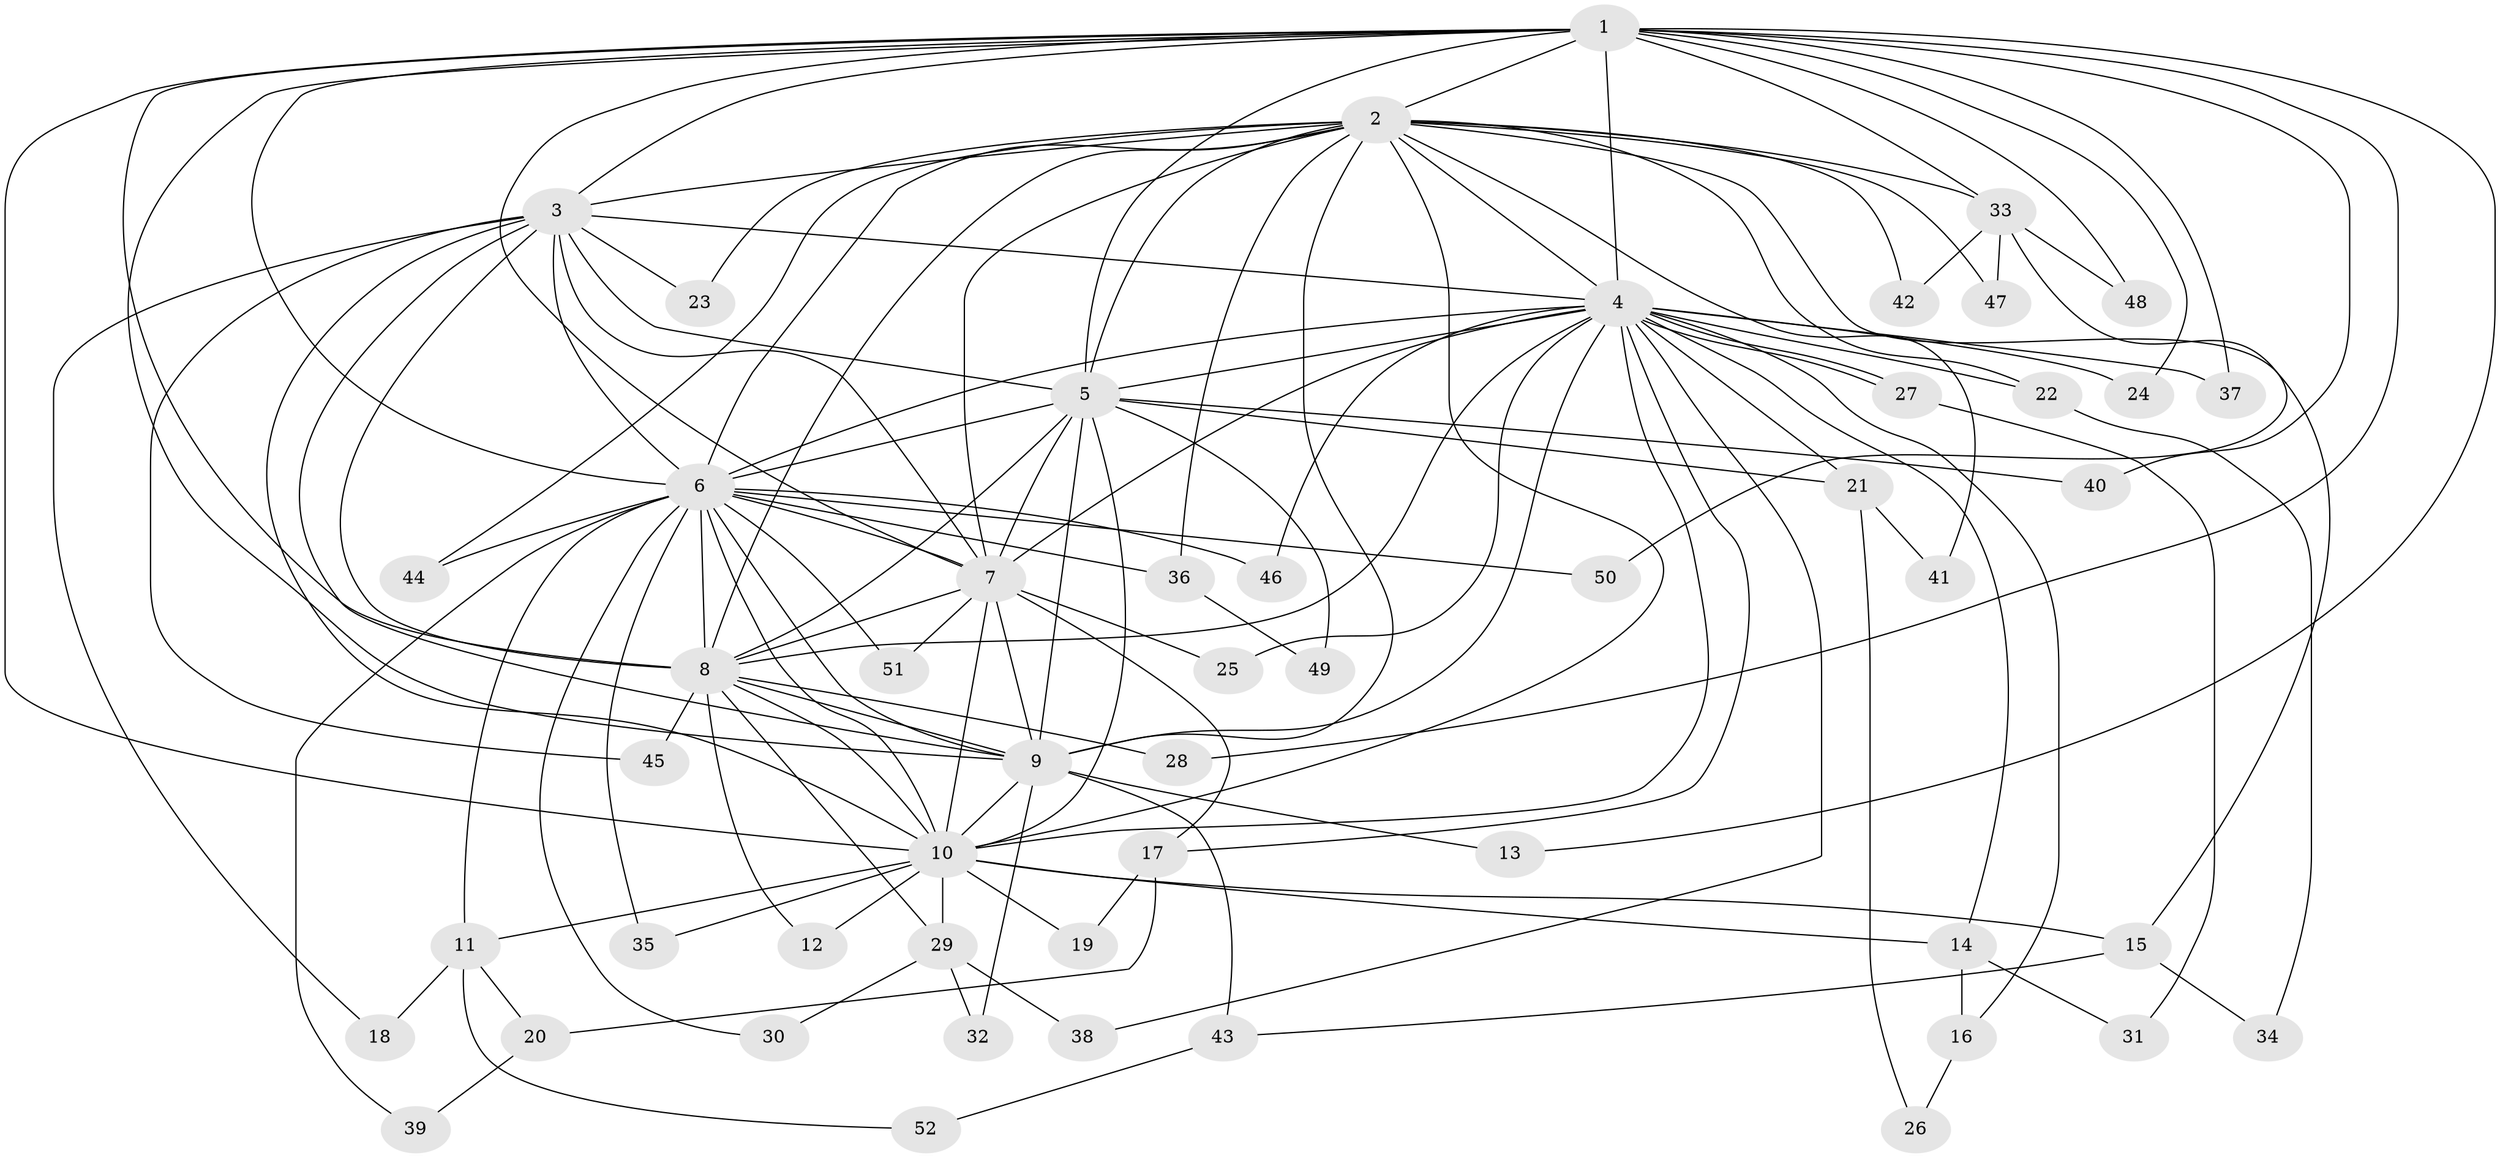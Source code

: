 // coarse degree distribution, {15: 0.038461538461538464, 9: 0.038461538461538464, 2: 0.2692307692307692, 4: 0.15384615384615385, 5: 0.07692307692307693, 3: 0.23076923076923078, 10: 0.07692307692307693, 11: 0.038461538461538464, 1: 0.038461538461538464, 12: 0.038461538461538464}
// Generated by graph-tools (version 1.1) at 2025/36/03/04/25 23:36:31]
// undirected, 52 vertices, 129 edges
graph export_dot {
  node [color=gray90,style=filled];
  1;
  2;
  3;
  4;
  5;
  6;
  7;
  8;
  9;
  10;
  11;
  12;
  13;
  14;
  15;
  16;
  17;
  18;
  19;
  20;
  21;
  22;
  23;
  24;
  25;
  26;
  27;
  28;
  29;
  30;
  31;
  32;
  33;
  34;
  35;
  36;
  37;
  38;
  39;
  40;
  41;
  42;
  43;
  44;
  45;
  46;
  47;
  48;
  49;
  50;
  51;
  52;
  1 -- 2;
  1 -- 3;
  1 -- 4;
  1 -- 5;
  1 -- 6;
  1 -- 7;
  1 -- 8;
  1 -- 9;
  1 -- 10;
  1 -- 13;
  1 -- 24;
  1 -- 28;
  1 -- 33;
  1 -- 37;
  1 -- 40;
  1 -- 48;
  2 -- 3;
  2 -- 4;
  2 -- 5;
  2 -- 6;
  2 -- 7;
  2 -- 8;
  2 -- 9;
  2 -- 10;
  2 -- 15;
  2 -- 22;
  2 -- 23;
  2 -- 33;
  2 -- 36;
  2 -- 41;
  2 -- 42;
  2 -- 44;
  2 -- 47;
  3 -- 4;
  3 -- 5;
  3 -- 6;
  3 -- 7;
  3 -- 8;
  3 -- 9;
  3 -- 10;
  3 -- 18;
  3 -- 23;
  3 -- 45;
  4 -- 5;
  4 -- 6;
  4 -- 7;
  4 -- 8;
  4 -- 9;
  4 -- 10;
  4 -- 14;
  4 -- 16;
  4 -- 17;
  4 -- 21;
  4 -- 22;
  4 -- 24;
  4 -- 25;
  4 -- 27;
  4 -- 27;
  4 -- 37;
  4 -- 38;
  4 -- 46;
  5 -- 6;
  5 -- 7;
  5 -- 8;
  5 -- 9;
  5 -- 10;
  5 -- 21;
  5 -- 40;
  5 -- 49;
  6 -- 7;
  6 -- 8;
  6 -- 9;
  6 -- 10;
  6 -- 11;
  6 -- 30;
  6 -- 35;
  6 -- 36;
  6 -- 39;
  6 -- 44;
  6 -- 46;
  6 -- 50;
  6 -- 51;
  7 -- 8;
  7 -- 9;
  7 -- 10;
  7 -- 17;
  7 -- 25;
  7 -- 51;
  8 -- 9;
  8 -- 10;
  8 -- 12;
  8 -- 28;
  8 -- 29;
  8 -- 45;
  9 -- 10;
  9 -- 13;
  9 -- 32;
  9 -- 43;
  10 -- 11;
  10 -- 12;
  10 -- 14;
  10 -- 15;
  10 -- 19;
  10 -- 29;
  10 -- 35;
  11 -- 18;
  11 -- 20;
  11 -- 52;
  14 -- 16;
  14 -- 31;
  15 -- 34;
  15 -- 43;
  16 -- 26;
  17 -- 19;
  17 -- 20;
  20 -- 39;
  21 -- 26;
  21 -- 41;
  22 -- 34;
  27 -- 31;
  29 -- 30;
  29 -- 32;
  29 -- 38;
  33 -- 42;
  33 -- 47;
  33 -- 48;
  33 -- 50;
  36 -- 49;
  43 -- 52;
}
